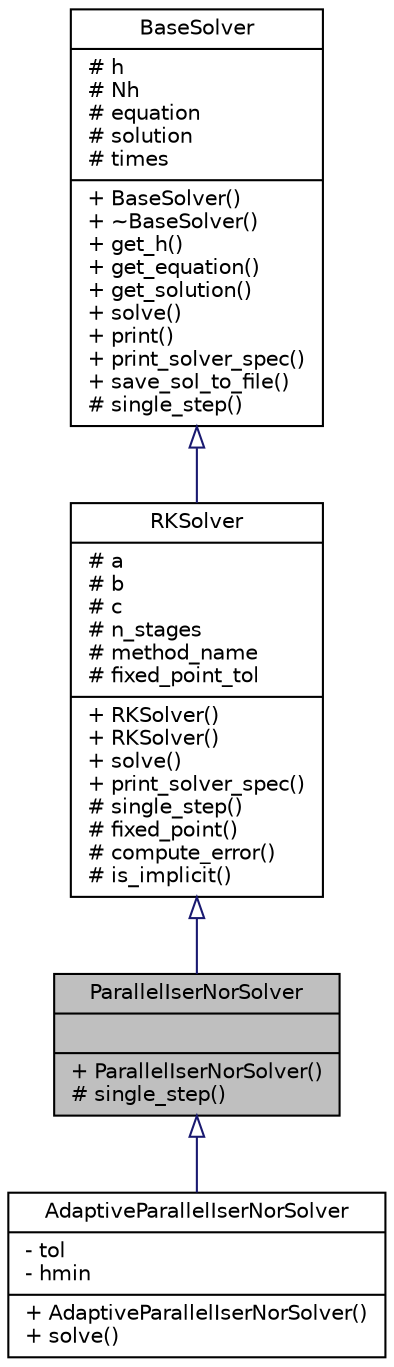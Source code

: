 digraph "ParallelIserNorSolver"
{
  edge [fontname="Helvetica",fontsize="10",labelfontname="Helvetica",labelfontsize="10"];
  node [fontname="Helvetica",fontsize="10",shape=record];
  Node0 [label="{ParallelIserNorSolver\n||+ ParallelIserNorSolver()\l# single_step()\l}",height=0.2,width=0.4,color="black", fillcolor="grey75", style="filled", fontcolor="black"];
  Node1 -> Node0 [dir="back",color="midnightblue",fontsize="10",style="solid",arrowtail="onormal"];
  Node1 [label="{RKSolver\n|# a\l# b\l# c\l# n_stages\l# method_name\l# fixed_point_tol\l|+ RKSolver()\l+ RKSolver()\l+ solve()\l+ print_solver_spec()\l# single_step()\l# fixed_point()\l# compute_error()\l# is_implicit()\l}",height=0.2,width=0.4,color="black", fillcolor="white", style="filled",URL="$classRKSolver.html"];
  Node2 -> Node1 [dir="back",color="midnightblue",fontsize="10",style="solid",arrowtail="onormal"];
  Node2 [label="{BaseSolver\n|# h\l# Nh\l# equation\l# solution\l# times\l|+ BaseSolver()\l+ ~BaseSolver()\l+ get_h()\l+ get_equation()\l+ get_solution()\l+ solve()\l+ print()\l+ print_solver_spec()\l+ save_sol_to_file()\l# single_step()\l}",height=0.2,width=0.4,color="black", fillcolor="white", style="filled",URL="$classBaseSolver.html"];
  Node0 -> Node3 [dir="back",color="midnightblue",fontsize="10",style="solid",arrowtail="onormal"];
  Node3 [label="{AdaptiveParallelIserNorSolver\n|- tol\l- hmin\l|+ AdaptiveParallelIserNorSolver()\l+ solve()\l}",height=0.2,width=0.4,color="black", fillcolor="white", style="filled",URL="$classAdaptiveParallelIserNorSolver.html"];
}

